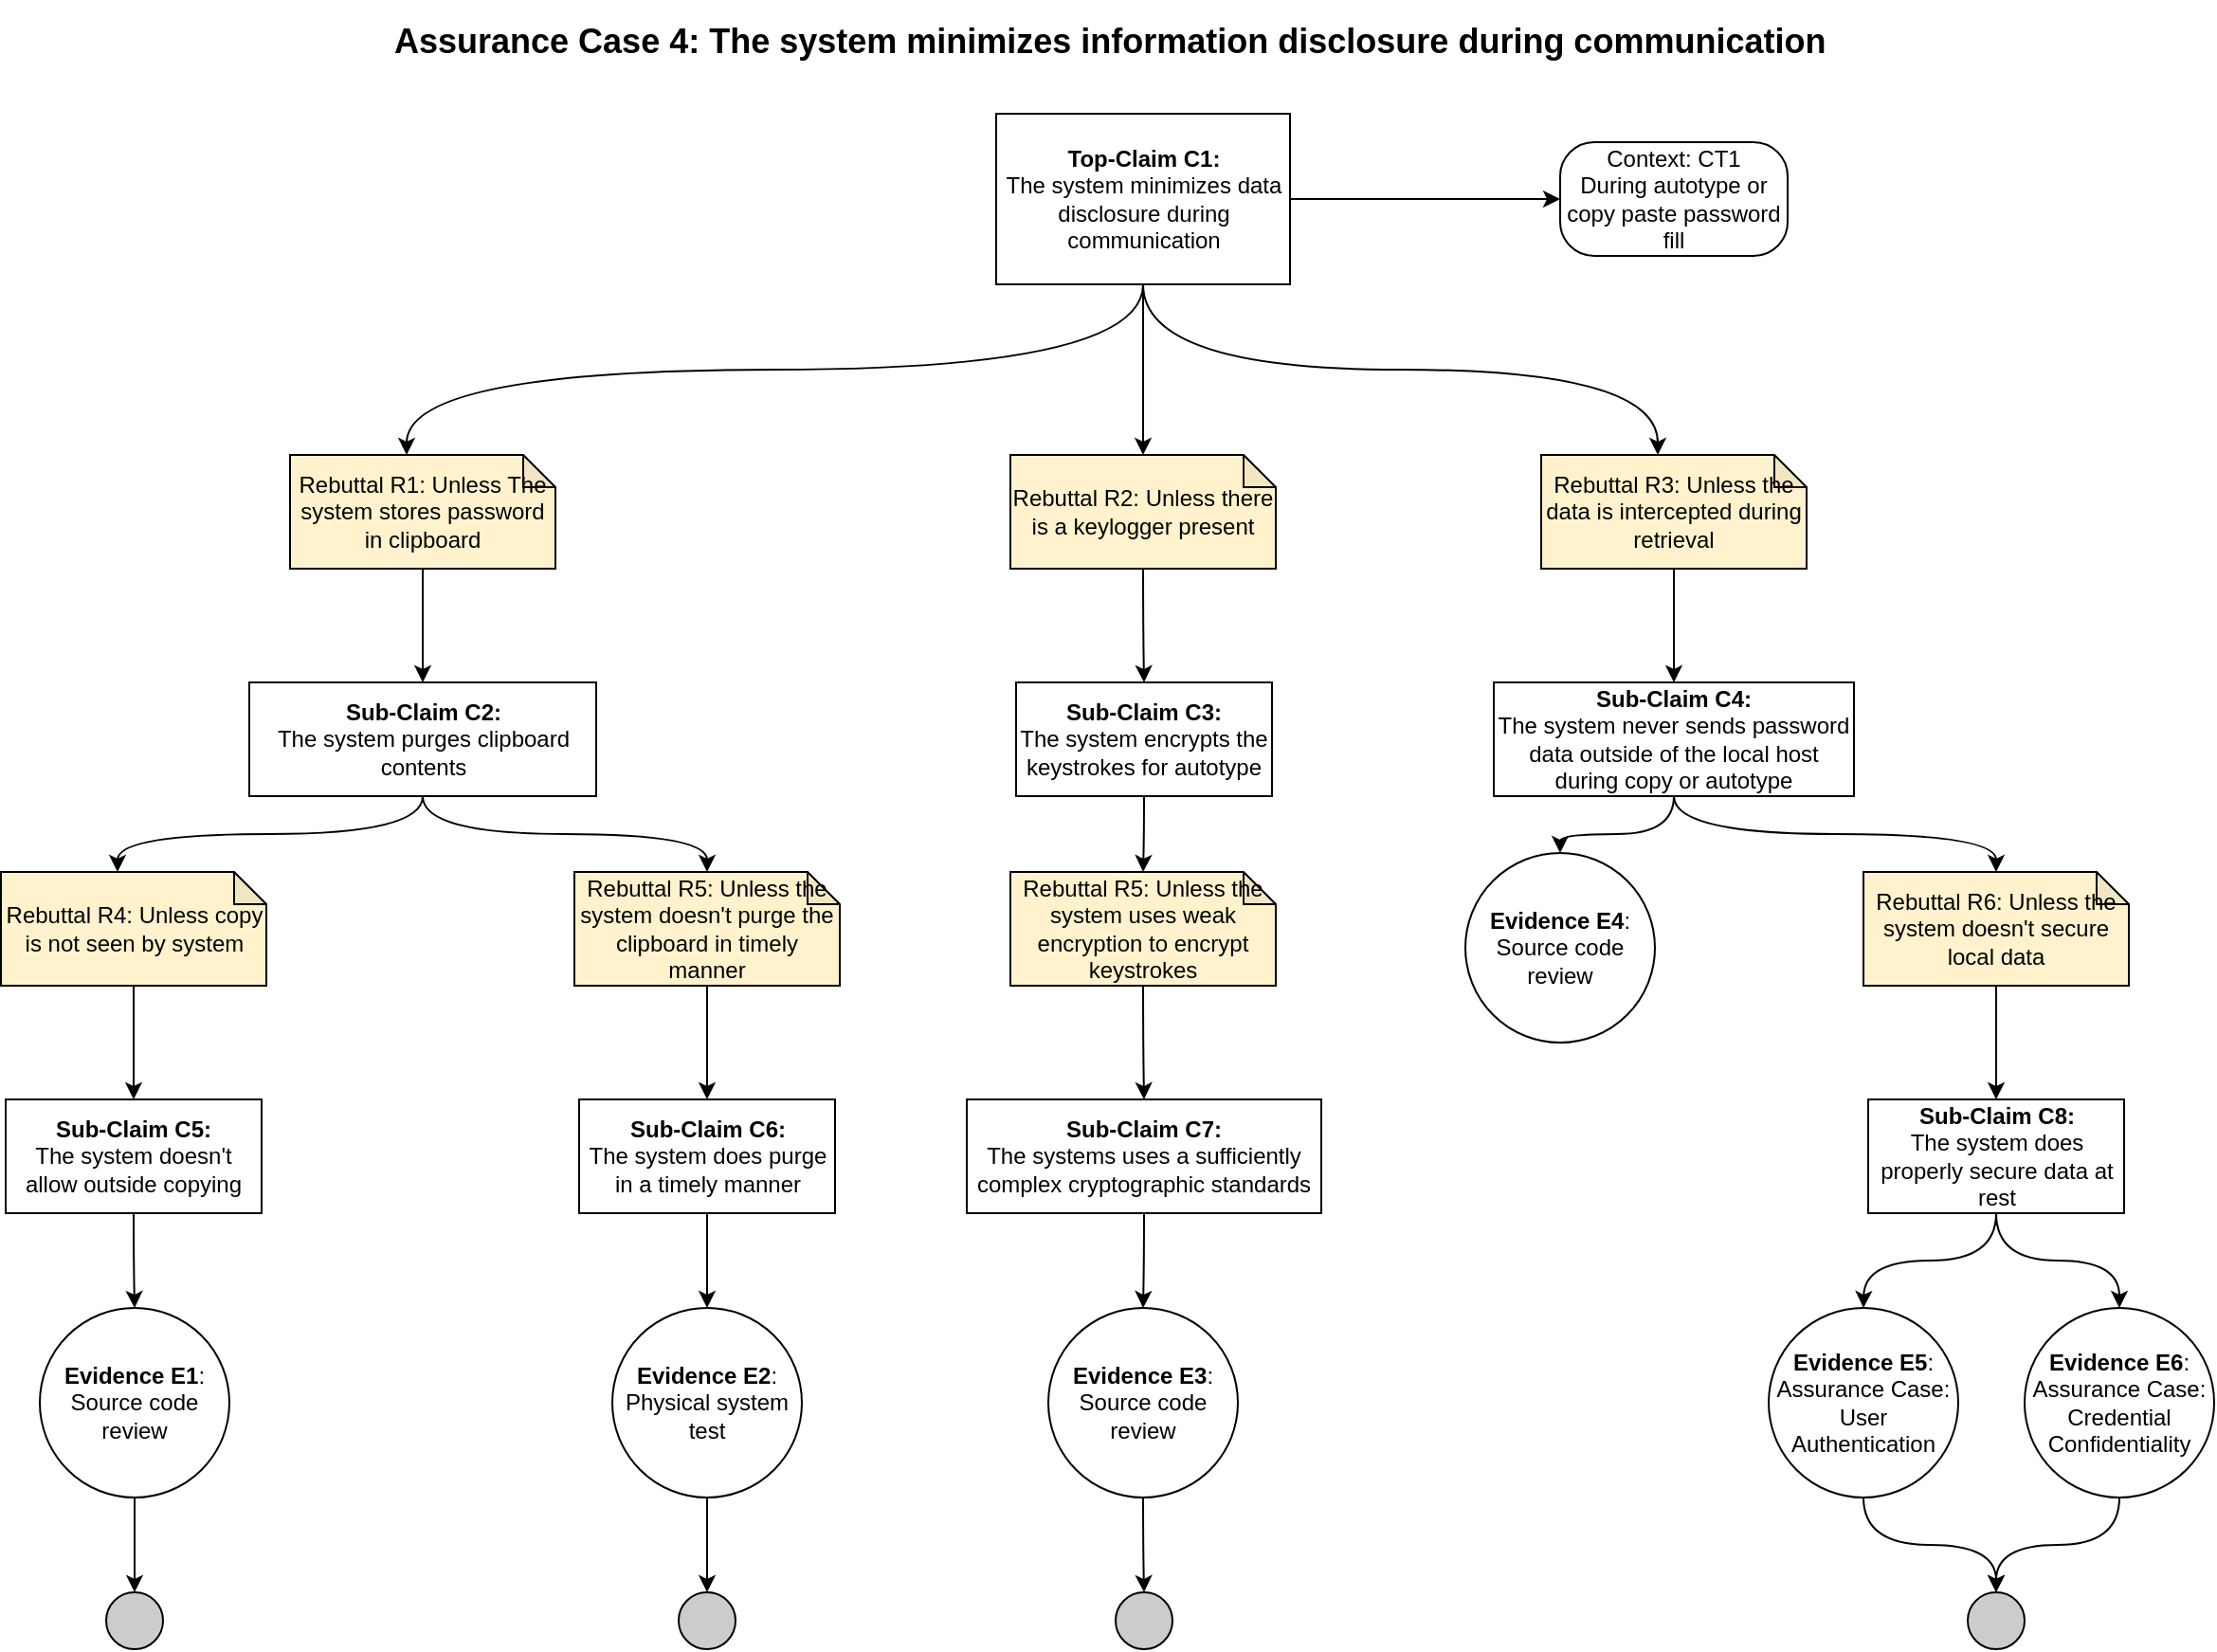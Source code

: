 <mxfile version="20.4.0" type="device"><diagram id="7q6WzZqFf9v9yzIv_zda" name="Use case"><mxGraphModel dx="1422" dy="744" grid="1" gridSize="10" guides="1" tooltips="1" connect="1" arrows="1" fold="1" page="1" pageScale="1" pageWidth="850" pageHeight="1100" math="0" shadow="0"><root><mxCell id="0"/><mxCell id="1" parent="0"/><mxCell id="tC3g_9lL9jPJPv1Tcqur-1" value="&lt;h1 style=&quot;font-size: 18px;&quot;&gt;Assurance Case 4: &lt;span style=&quot;background-color: transparent;&quot;&gt;The system minimizes information disclosure during communication&lt;/span&gt;&lt;/h1&gt;" style="text;html=1;strokeColor=none;fillColor=none;spacing=5;spacingTop=-20;whiteSpace=wrap;overflow=hidden;rounded=0;" parent="1" vertex="1"><mxGeometry x="430" y="300" width="770" height="30" as="geometry"/></mxCell><mxCell id="tC3g_9lL9jPJPv1Tcqur-47" style="edgeStyle=orthogonalEdgeStyle;rounded=0;orthogonalLoop=1;jettySize=auto;html=1;exitX=1;exitY=0.5;exitDx=0;exitDy=0;entryX=0;entryY=0.5;entryDx=0;entryDy=0;fontSize=18;fontColor=#000000;" parent="1" source="tC3g_9lL9jPJPv1Tcqur-45" target="tC3g_9lL9jPJPv1Tcqur-46" edge="1"><mxGeometry relative="1" as="geometry"/></mxCell><mxCell id="tC3g_9lL9jPJPv1Tcqur-64" style="edgeStyle=orthogonalEdgeStyle;shape=connector;curved=1;rounded=1;orthogonalLoop=1;jettySize=auto;html=1;exitX=0.5;exitY=1;exitDx=0;exitDy=0;entryX=0;entryY=0;entryDx=61.5;entryDy=0;entryPerimeter=0;labelBackgroundColor=default;strokeColor=default;fontFamily=Helvetica;fontSize=18;fontColor=#000000;endArrow=classic;" parent="1" source="tC3g_9lL9jPJPv1Tcqur-45" target="tC3g_9lL9jPJPv1Tcqur-54" edge="1"><mxGeometry relative="1" as="geometry"/></mxCell><mxCell id="tC3g_9lL9jPJPv1Tcqur-65" style="edgeStyle=orthogonalEdgeStyle;shape=connector;curved=1;rounded=1;orthogonalLoop=1;jettySize=auto;html=1;exitX=0.5;exitY=1;exitDx=0;exitDy=0;entryX=0.5;entryY=0;entryDx=0;entryDy=0;entryPerimeter=0;labelBackgroundColor=default;strokeColor=default;fontFamily=Helvetica;fontSize=18;fontColor=#000000;endArrow=classic;" parent="1" source="tC3g_9lL9jPJPv1Tcqur-45" target="tC3g_9lL9jPJPv1Tcqur-50" edge="1"><mxGeometry relative="1" as="geometry"/></mxCell><mxCell id="PxTYjOvehM5EwsZppo1R-1" style="edgeStyle=orthogonalEdgeStyle;orthogonalLoop=1;jettySize=auto;html=1;exitX=0.5;exitY=1;exitDx=0;exitDy=0;entryX=0;entryY=0;entryDx=61.5;entryDy=0;entryPerimeter=0;curved=1;" edge="1" parent="1" source="tC3g_9lL9jPJPv1Tcqur-45" target="tC3g_9lL9jPJPv1Tcqur-66"><mxGeometry relative="1" as="geometry"/></mxCell><mxCell id="tC3g_9lL9jPJPv1Tcqur-45" value="&lt;div&gt;&lt;b&gt;Top-Claim C1:&lt;/b&gt;&lt;/div&gt;&lt;div&gt;The system minimizes data disclosure during communication&lt;b&gt; &lt;/b&gt;&lt;/div&gt;" style="rounded=0;whiteSpace=wrap;html=1;" parent="1" vertex="1"><mxGeometry x="752.5" y="350" width="155" height="90" as="geometry"/></mxCell><mxCell id="tC3g_9lL9jPJPv1Tcqur-46" value="&lt;div&gt;Context: CT1&lt;/div&gt;&lt;div&gt;During autotype or copy paste password fill&lt;/div&gt;" style="rounded=1;whiteSpace=wrap;html=1;arcSize=30;" parent="1" vertex="1"><mxGeometry x="1050" y="365" width="120" height="60" as="geometry"/></mxCell><mxCell id="tC3g_9lL9jPJPv1Tcqur-76" style="edgeStyle=orthogonalEdgeStyle;shape=connector;curved=1;rounded=1;orthogonalLoop=1;jettySize=auto;html=1;exitX=0.5;exitY=1;exitDx=0;exitDy=0;exitPerimeter=0;entryX=0.5;entryY=0;entryDx=0;entryDy=0;labelBackgroundColor=default;strokeColor=default;fontFamily=Helvetica;fontSize=18;fontColor=#000000;endArrow=classic;" parent="1" source="tC3g_9lL9jPJPv1Tcqur-50" target="tC3g_9lL9jPJPv1Tcqur-75" edge="1"><mxGeometry relative="1" as="geometry"/></mxCell><mxCell id="tC3g_9lL9jPJPv1Tcqur-50" value="Rebuttal R2: Unless there is a keylogger present" style="shape=note;whiteSpace=wrap;html=1;backgroundOutline=1;darkOpacity=0.05;size=17;fillColor=#FFF2CC;" parent="1" vertex="1"><mxGeometry x="760" y="530" width="140" height="60" as="geometry"/></mxCell><mxCell id="tC3g_9lL9jPJPv1Tcqur-57" style="edgeStyle=orthogonalEdgeStyle;shape=connector;curved=1;rounded=1;orthogonalLoop=1;jettySize=auto;html=1;exitX=0.5;exitY=1;exitDx=0;exitDy=0;exitPerimeter=0;labelBackgroundColor=default;strokeColor=default;fontFamily=Helvetica;fontSize=18;fontColor=#000000;endArrow=classic;" parent="1" source="tC3g_9lL9jPJPv1Tcqur-54" target="tC3g_9lL9jPJPv1Tcqur-56" edge="1"><mxGeometry relative="1" as="geometry"/></mxCell><mxCell id="tC3g_9lL9jPJPv1Tcqur-54" value="Rebuttal R1: Unless The system stores password in clipboard" style="shape=note;whiteSpace=wrap;html=1;backgroundOutline=1;darkOpacity=0.05;size=17;fillColor=#FFF2CC;" parent="1" vertex="1"><mxGeometry x="380" y="530" width="140" height="60" as="geometry"/></mxCell><mxCell id="tC3g_9lL9jPJPv1Tcqur-61" style="edgeStyle=orthogonalEdgeStyle;shape=connector;curved=1;rounded=1;orthogonalLoop=1;jettySize=auto;html=1;exitX=0.5;exitY=1;exitDx=0;exitDy=0;entryX=0.5;entryY=0;entryDx=0;entryDy=0;labelBackgroundColor=default;strokeColor=default;fontFamily=Helvetica;fontSize=18;fontColor=#000000;endArrow=classic;" parent="1" source="tC3g_9lL9jPJPv1Tcqur-92" target="tC3g_9lL9jPJPv1Tcqur-59" edge="1"><mxGeometry relative="1" as="geometry"/></mxCell><mxCell id="tC3g_9lL9jPJPv1Tcqur-89" style="edgeStyle=orthogonalEdgeStyle;shape=connector;curved=1;rounded=1;orthogonalLoop=1;jettySize=auto;html=1;exitX=0.5;exitY=1;exitDx=0;exitDy=0;labelBackgroundColor=default;strokeColor=default;fontFamily=Helvetica;fontSize=18;fontColor=#000000;endArrow=classic;" parent="1" source="tC3g_9lL9jPJPv1Tcqur-56" target="tC3g_9lL9jPJPv1Tcqur-88" edge="1"><mxGeometry relative="1" as="geometry"/></mxCell><mxCell id="tC3g_9lL9jPJPv1Tcqur-90" style="edgeStyle=orthogonalEdgeStyle;shape=connector;curved=1;rounded=1;orthogonalLoop=1;jettySize=auto;html=1;exitX=0.5;exitY=1;exitDx=0;exitDy=0;entryX=0;entryY=0;entryDx=61.5;entryDy=0;entryPerimeter=0;labelBackgroundColor=default;strokeColor=default;fontFamily=Helvetica;fontSize=18;fontColor=#000000;endArrow=classic;" parent="1" source="tC3g_9lL9jPJPv1Tcqur-56" target="tC3g_9lL9jPJPv1Tcqur-87" edge="1"><mxGeometry relative="1" as="geometry"/></mxCell><mxCell id="tC3g_9lL9jPJPv1Tcqur-56" value="&lt;div&gt;&lt;b&gt;Sub-Claim C2:&lt;/b&gt;&lt;/div&gt;&lt;div&gt;The system purges clipboard contents&lt;br&gt;&lt;/div&gt;" style="rounded=0;whiteSpace=wrap;html=1;" parent="1" vertex="1"><mxGeometry x="358.5" y="650" width="183" height="60" as="geometry"/></mxCell><mxCell id="tC3g_9lL9jPJPv1Tcqur-63" style="edgeStyle=orthogonalEdgeStyle;shape=connector;curved=1;rounded=1;orthogonalLoop=1;jettySize=auto;html=1;exitX=0.5;exitY=1;exitDx=0;exitDy=0;labelBackgroundColor=default;strokeColor=default;fontFamily=Helvetica;fontSize=18;fontColor=#000000;endArrow=classic;" parent="1" source="tC3g_9lL9jPJPv1Tcqur-59" target="tC3g_9lL9jPJPv1Tcqur-62" edge="1"><mxGeometry relative="1" as="geometry"/></mxCell><mxCell id="tC3g_9lL9jPJPv1Tcqur-59" value="&lt;div&gt;&lt;b&gt;Evidence E2&lt;/b&gt;:&lt;/div&gt;&lt;div&gt;Physical system test&lt;br&gt;&lt;/div&gt;" style="ellipse;whiteSpace=wrap;html=1;aspect=fixed;fillColor=#ffffff;rounded=0;" parent="1" vertex="1"><mxGeometry x="550" y="980" width="100" height="100" as="geometry"/></mxCell><mxCell id="tC3g_9lL9jPJPv1Tcqur-62" value="" style="ellipse;whiteSpace=wrap;html=1;aspect=fixed;fillColor=#CCCCCC;" parent="1" vertex="1"><mxGeometry x="585" y="1130" width="30" height="30" as="geometry"/></mxCell><mxCell id="tC3g_9lL9jPJPv1Tcqur-70" style="edgeStyle=orthogonalEdgeStyle;shape=connector;curved=1;rounded=1;orthogonalLoop=1;jettySize=auto;html=1;exitX=0.5;exitY=1;exitDx=0;exitDy=0;exitPerimeter=0;entryX=0.5;entryY=0;entryDx=0;entryDy=0;labelBackgroundColor=default;strokeColor=default;fontFamily=Helvetica;fontSize=18;fontColor=#000000;endArrow=classic;" parent="1" source="tC3g_9lL9jPJPv1Tcqur-66" target="tC3g_9lL9jPJPv1Tcqur-69" edge="1"><mxGeometry relative="1" as="geometry"/></mxCell><mxCell id="tC3g_9lL9jPJPv1Tcqur-66" value="Rebuttal R3: Unless the data is intercepted during retrieval" style="shape=note;whiteSpace=wrap;html=1;backgroundOutline=1;darkOpacity=0.05;size=17;fillColor=#FFF2CC;" parent="1" vertex="1"><mxGeometry x="1040" y="530" width="140" height="60" as="geometry"/></mxCell><mxCell id="tC3g_9lL9jPJPv1Tcqur-72" style="edgeStyle=orthogonalEdgeStyle;shape=connector;curved=1;rounded=1;orthogonalLoop=1;jettySize=auto;html=1;entryX=0.5;entryY=0;entryDx=0;entryDy=0;labelBackgroundColor=default;strokeColor=default;fontFamily=Helvetica;fontSize=18;fontColor=#000000;endArrow=classic;exitX=0.5;exitY=1;exitDx=0;exitDy=0;" parent="1" source="PxTYjOvehM5EwsZppo1R-4" edge="1"><mxGeometry relative="1" as="geometry"><mxPoint x="1280" y="940" as="sourcePoint"/><mxPoint x="1210" y="980" as="targetPoint"/></mxGeometry></mxCell><mxCell id="PxTYjOvehM5EwsZppo1R-3" style="edgeStyle=orthogonalEdgeStyle;curved=1;orthogonalLoop=1;jettySize=auto;html=1;exitX=0.5;exitY=1;exitDx=0;exitDy=0;entryX=0.5;entryY=0;entryDx=0;entryDy=0;entryPerimeter=0;" edge="1" parent="1" source="tC3g_9lL9jPJPv1Tcqur-69" target="PxTYjOvehM5EwsZppo1R-2"><mxGeometry relative="1" as="geometry"/></mxCell><mxCell id="PxTYjOvehM5EwsZppo1R-10" style="edgeStyle=orthogonalEdgeStyle;curved=1;orthogonalLoop=1;jettySize=auto;html=1;exitX=0.5;exitY=1;exitDx=0;exitDy=0;entryX=0.5;entryY=0;entryDx=0;entryDy=0;" edge="1" parent="1" source="tC3g_9lL9jPJPv1Tcqur-69" target="PxTYjOvehM5EwsZppo1R-9"><mxGeometry relative="1" as="geometry"/></mxCell><mxCell id="tC3g_9lL9jPJPv1Tcqur-69" value="&lt;div&gt;&lt;b&gt;Sub-Claim C4:&lt;/b&gt;&lt;/div&gt;&lt;div&gt;The system never sends password data outside of the local host during copy or autotype&lt;br&gt;&lt;/div&gt;" style="rounded=0;whiteSpace=wrap;html=1;" parent="1" vertex="1"><mxGeometry x="1015" y="650" width="190" height="60" as="geometry"/></mxCell><mxCell id="PxTYjOvehM5EwsZppo1R-11" style="edgeStyle=orthogonalEdgeStyle;curved=1;orthogonalLoop=1;jettySize=auto;html=1;exitX=0.5;exitY=1;exitDx=0;exitDy=0;" edge="1" parent="1" source="tC3g_9lL9jPJPv1Tcqur-71" target="tC3g_9lL9jPJPv1Tcqur-73"><mxGeometry relative="1" as="geometry"/></mxCell><mxCell id="tC3g_9lL9jPJPv1Tcqur-71" value="&lt;div&gt;&lt;b&gt;Evidence E5&lt;/b&gt;:&lt;/div&gt;&lt;div&gt;Assurance Case: User Authentication&lt;br&gt;&lt;/div&gt;" style="ellipse;whiteSpace=wrap;html=1;aspect=fixed;fillColor=#ffffff;rounded=0;" parent="1" vertex="1"><mxGeometry x="1160" y="980" width="100" height="100" as="geometry"/></mxCell><mxCell id="tC3g_9lL9jPJPv1Tcqur-73" value="" style="ellipse;whiteSpace=wrap;html=1;aspect=fixed;fillColor=#CCCCCC;" parent="1" vertex="1"><mxGeometry x="1265" y="1130" width="30" height="30" as="geometry"/></mxCell><mxCell id="tC3g_9lL9jPJPv1Tcqur-78" style="edgeStyle=orthogonalEdgeStyle;shape=connector;curved=1;rounded=1;orthogonalLoop=1;jettySize=auto;html=1;exitX=0.5;exitY=1;exitDx=0;exitDy=0;entryX=0.5;entryY=0;entryDx=0;entryDy=0;entryPerimeter=0;labelBackgroundColor=default;strokeColor=default;fontFamily=Helvetica;fontSize=18;fontColor=#000000;endArrow=classic;" parent="1" source="tC3g_9lL9jPJPv1Tcqur-75" target="tC3g_9lL9jPJPv1Tcqur-77" edge="1"><mxGeometry relative="1" as="geometry"/></mxCell><mxCell id="tC3g_9lL9jPJPv1Tcqur-75" value="&lt;div&gt;&lt;b&gt;Sub-Claim C3:&lt;/b&gt;&lt;/div&gt;&lt;div&gt;The system encrypts the keystrokes for autotype&lt;br&gt;&lt;/div&gt;" style="rounded=0;whiteSpace=wrap;html=1;" parent="1" vertex="1"><mxGeometry x="763" y="650" width="135" height="60" as="geometry"/></mxCell><mxCell id="tC3g_9lL9jPJPv1Tcqur-80" style="edgeStyle=orthogonalEdgeStyle;shape=connector;curved=1;rounded=1;orthogonalLoop=1;jettySize=auto;html=1;exitX=0.5;exitY=1;exitDx=0;exitDy=0;exitPerimeter=0;entryX=0.5;entryY=0;entryDx=0;entryDy=0;labelBackgroundColor=default;strokeColor=default;fontFamily=Helvetica;fontSize=18;fontColor=#000000;endArrow=classic;" parent="1" source="tC3g_9lL9jPJPv1Tcqur-77" target="tC3g_9lL9jPJPv1Tcqur-79" edge="1"><mxGeometry relative="1" as="geometry"/></mxCell><mxCell id="tC3g_9lL9jPJPv1Tcqur-77" value="Rebuttal R5: Unless the system uses weak encryption to encrypt keystrokes " style="shape=note;whiteSpace=wrap;html=1;backgroundOutline=1;darkOpacity=0.05;size=17;fillColor=#FFF2CC;" parent="1" vertex="1"><mxGeometry x="760" y="750" width="140" height="60" as="geometry"/></mxCell><mxCell id="tC3g_9lL9jPJPv1Tcqur-83" style="edgeStyle=orthogonalEdgeStyle;shape=connector;curved=1;rounded=1;orthogonalLoop=1;jettySize=auto;html=1;exitX=0.5;exitY=1;exitDx=0;exitDy=0;labelBackgroundColor=default;strokeColor=default;fontFamily=Helvetica;fontSize=18;fontColor=#000000;endArrow=classic;entryX=0.5;entryY=0;entryDx=0;entryDy=0;" parent="1" source="tC3g_9lL9jPJPv1Tcqur-79" target="tC3g_9lL9jPJPv1Tcqur-94" edge="1"><mxGeometry relative="1" as="geometry"><mxPoint x="830" y="1010" as="targetPoint"/></mxGeometry></mxCell><mxCell id="tC3g_9lL9jPJPv1Tcqur-79" value="&lt;div&gt;&lt;b&gt;Sub-Claim C7: &lt;br&gt;&lt;/b&gt;&lt;/div&gt;&lt;div&gt;The systems uses a sufficiently complex cryptographic standards&lt;br&gt;&lt;/div&gt;" style="rounded=0;whiteSpace=wrap;html=1;" parent="1" vertex="1"><mxGeometry x="737" y="870" width="187" height="60" as="geometry"/></mxCell><mxCell id="tC3g_9lL9jPJPv1Tcqur-82" value="" style="ellipse;whiteSpace=wrap;html=1;aspect=fixed;fillColor=#CCCCCC;" parent="1" vertex="1"><mxGeometry x="815.5" y="1130" width="30" height="30" as="geometry"/></mxCell><mxCell id="tC3g_9lL9jPJPv1Tcqur-99" style="edgeStyle=orthogonalEdgeStyle;shape=connector;curved=1;rounded=1;orthogonalLoop=1;jettySize=auto;html=1;exitX=0.5;exitY=1;exitDx=0;exitDy=0;entryX=0.5;entryY=0;entryDx=0;entryDy=0;labelBackgroundColor=default;strokeColor=default;fontFamily=Helvetica;fontSize=18;fontColor=#000000;endArrow=classic;" parent="1" source="tC3g_9lL9jPJPv1Tcqur-86" target="tC3g_9lL9jPJPv1Tcqur-97" edge="1"><mxGeometry relative="1" as="geometry"/></mxCell><mxCell id="tC3g_9lL9jPJPv1Tcqur-86" value="&lt;b&gt;Sub-Claim C5:&lt;br&gt;&lt;/b&gt;The system doesn't allow outside copying" style="rounded=0;whiteSpace=wrap;html=1;" parent="1" vertex="1"><mxGeometry x="230" y="870" width="135" height="60" as="geometry"/></mxCell><mxCell id="tC3g_9lL9jPJPv1Tcqur-91" style="edgeStyle=orthogonalEdgeStyle;shape=connector;curved=1;rounded=1;orthogonalLoop=1;jettySize=auto;html=1;exitX=0.5;exitY=1;exitDx=0;exitDy=0;exitPerimeter=0;entryX=0.5;entryY=0;entryDx=0;entryDy=0;labelBackgroundColor=default;strokeColor=default;fontFamily=Helvetica;fontSize=18;fontColor=#000000;endArrow=classic;" parent="1" source="tC3g_9lL9jPJPv1Tcqur-87" target="tC3g_9lL9jPJPv1Tcqur-86" edge="1"><mxGeometry relative="1" as="geometry"/></mxCell><mxCell id="tC3g_9lL9jPJPv1Tcqur-87" value="Rebuttal R4: Unless copy is not seen by system" style="shape=note;whiteSpace=wrap;html=1;backgroundOutline=1;darkOpacity=0.05;size=17;fillColor=#FFF2CC;" parent="1" vertex="1"><mxGeometry x="227.5" y="750" width="140" height="60" as="geometry"/></mxCell><mxCell id="tC3g_9lL9jPJPv1Tcqur-93" style="edgeStyle=orthogonalEdgeStyle;shape=connector;curved=1;rounded=1;orthogonalLoop=1;jettySize=auto;html=1;exitX=0.5;exitY=1;exitDx=0;exitDy=0;exitPerimeter=0;entryX=0.5;entryY=0;entryDx=0;entryDy=0;labelBackgroundColor=default;strokeColor=default;fontFamily=Helvetica;fontSize=18;fontColor=#000000;endArrow=classic;" parent="1" source="tC3g_9lL9jPJPv1Tcqur-88" target="tC3g_9lL9jPJPv1Tcqur-92" edge="1"><mxGeometry relative="1" as="geometry"/></mxCell><mxCell id="tC3g_9lL9jPJPv1Tcqur-88" value="Rebuttal R5: Unless the system doesn't purge the clipboard in timely manner" style="shape=note;whiteSpace=wrap;html=1;backgroundOutline=1;darkOpacity=0.05;size=17;fillColor=#FFF2CC;" parent="1" vertex="1"><mxGeometry x="530" y="750" width="140" height="60" as="geometry"/></mxCell><mxCell id="tC3g_9lL9jPJPv1Tcqur-92" value="&lt;div&gt;&lt;b&gt;Sub-Claim C6:&lt;/b&gt;&lt;/div&gt;&lt;div&gt;The system does purge in a timely manner&lt;br&gt;&lt;/div&gt;" style="rounded=0;whiteSpace=wrap;html=1;" parent="1" vertex="1"><mxGeometry x="532.5" y="870" width="135" height="60" as="geometry"/></mxCell><mxCell id="tC3g_9lL9jPJPv1Tcqur-96" style="edgeStyle=orthogonalEdgeStyle;shape=connector;curved=1;rounded=1;orthogonalLoop=1;jettySize=auto;html=1;exitX=0.5;exitY=1;exitDx=0;exitDy=0;labelBackgroundColor=default;strokeColor=default;fontFamily=Helvetica;fontSize=18;fontColor=#000000;endArrow=classic;" parent="1" source="tC3g_9lL9jPJPv1Tcqur-94" target="tC3g_9lL9jPJPv1Tcqur-82" edge="1"><mxGeometry relative="1" as="geometry"/></mxCell><mxCell id="tC3g_9lL9jPJPv1Tcqur-94" value="&lt;div&gt;&lt;b&gt;Evidence E3&lt;/b&gt;:&lt;/div&gt;&lt;div&gt;Source code review&lt;/div&gt;" style="ellipse;whiteSpace=wrap;html=1;aspect=fixed;fillColor=#ffffff;rounded=0;" parent="1" vertex="1"><mxGeometry x="780" y="980" width="100" height="100" as="geometry"/></mxCell><mxCell id="tC3g_9lL9jPJPv1Tcqur-100" style="edgeStyle=orthogonalEdgeStyle;shape=connector;curved=1;rounded=1;orthogonalLoop=1;jettySize=auto;html=1;exitX=0.5;exitY=1;exitDx=0;exitDy=0;entryX=0;entryY=0.5;entryDx=0;entryDy=0;labelBackgroundColor=default;strokeColor=default;fontFamily=Helvetica;fontSize=18;fontColor=#000000;endArrow=classic;" parent="1" source="tC3g_9lL9jPJPv1Tcqur-97" target="tC3g_9lL9jPJPv1Tcqur-98" edge="1"><mxGeometry relative="1" as="geometry"/></mxCell><mxCell id="tC3g_9lL9jPJPv1Tcqur-97" value="&lt;div&gt;&lt;b&gt;Evidence E1&lt;/b&gt;:&lt;/div&gt;&lt;div&gt;Source code review &lt;/div&gt;" style="ellipse;whiteSpace=wrap;html=1;aspect=fixed;fillColor=#ffffff;rounded=0;" parent="1" vertex="1"><mxGeometry x="248" y="980" width="100" height="100" as="geometry"/></mxCell><mxCell id="tC3g_9lL9jPJPv1Tcqur-98" value="" style="ellipse;whiteSpace=wrap;html=1;aspect=fixed;fillColor=#CCCCCC;direction=south;" parent="1" vertex="1"><mxGeometry x="283" y="1130" width="30" height="30" as="geometry"/></mxCell><mxCell id="PxTYjOvehM5EwsZppo1R-5" style="edgeStyle=orthogonalEdgeStyle;curved=1;orthogonalLoop=1;jettySize=auto;html=1;exitX=0.5;exitY=1;exitDx=0;exitDy=0;exitPerimeter=0;entryX=0.5;entryY=0;entryDx=0;entryDy=0;" edge="1" parent="1" source="PxTYjOvehM5EwsZppo1R-2" target="PxTYjOvehM5EwsZppo1R-4"><mxGeometry relative="1" as="geometry"/></mxCell><mxCell id="PxTYjOvehM5EwsZppo1R-2" value="Rebuttal R6: Unless the system doesn't secure local data" style="shape=note;whiteSpace=wrap;html=1;backgroundOutline=1;darkOpacity=0.05;size=17;fillColor=#FFF2CC;" vertex="1" parent="1"><mxGeometry x="1210" y="750" width="140" height="60" as="geometry"/></mxCell><mxCell id="PxTYjOvehM5EwsZppo1R-7" style="edgeStyle=orthogonalEdgeStyle;curved=1;orthogonalLoop=1;jettySize=auto;html=1;exitX=0.5;exitY=1;exitDx=0;exitDy=0;entryX=0.5;entryY=0;entryDx=0;entryDy=0;" edge="1" parent="1" source="PxTYjOvehM5EwsZppo1R-4" target="PxTYjOvehM5EwsZppo1R-6"><mxGeometry relative="1" as="geometry"/></mxCell><mxCell id="PxTYjOvehM5EwsZppo1R-4" value="&lt;div&gt;&lt;b&gt;Sub-Claim C8: &lt;br&gt;&lt;/b&gt;&lt;/div&gt;&lt;div&gt;The system does properly secure data at rest&lt;br&gt;&lt;/div&gt;" style="rounded=0;whiteSpace=wrap;html=1;" vertex="1" parent="1"><mxGeometry x="1212.5" y="870" width="135" height="60" as="geometry"/></mxCell><mxCell id="PxTYjOvehM5EwsZppo1R-8" style="edgeStyle=orthogonalEdgeStyle;curved=1;orthogonalLoop=1;jettySize=auto;html=1;exitX=0.5;exitY=1;exitDx=0;exitDy=0;entryX=0.5;entryY=0;entryDx=0;entryDy=0;" edge="1" parent="1" source="PxTYjOvehM5EwsZppo1R-6" target="tC3g_9lL9jPJPv1Tcqur-73"><mxGeometry relative="1" as="geometry"/></mxCell><mxCell id="PxTYjOvehM5EwsZppo1R-6" value="&lt;b&gt;Evidence E6&lt;/b&gt;: Assurance Case: Credential Confidentiality" style="ellipse;whiteSpace=wrap;html=1;aspect=fixed;fillColor=#ffffff;rounded=0;" vertex="1" parent="1"><mxGeometry x="1295" y="980" width="100" height="100" as="geometry"/></mxCell><mxCell id="PxTYjOvehM5EwsZppo1R-9" value="&lt;b&gt;Evidence E4&lt;/b&gt;: Source code review" style="ellipse;whiteSpace=wrap;html=1;aspect=fixed;fillColor=#ffffff;rounded=0;" vertex="1" parent="1"><mxGeometry x="1000" y="740" width="100" height="100" as="geometry"/></mxCell></root></mxGraphModel></diagram></mxfile>